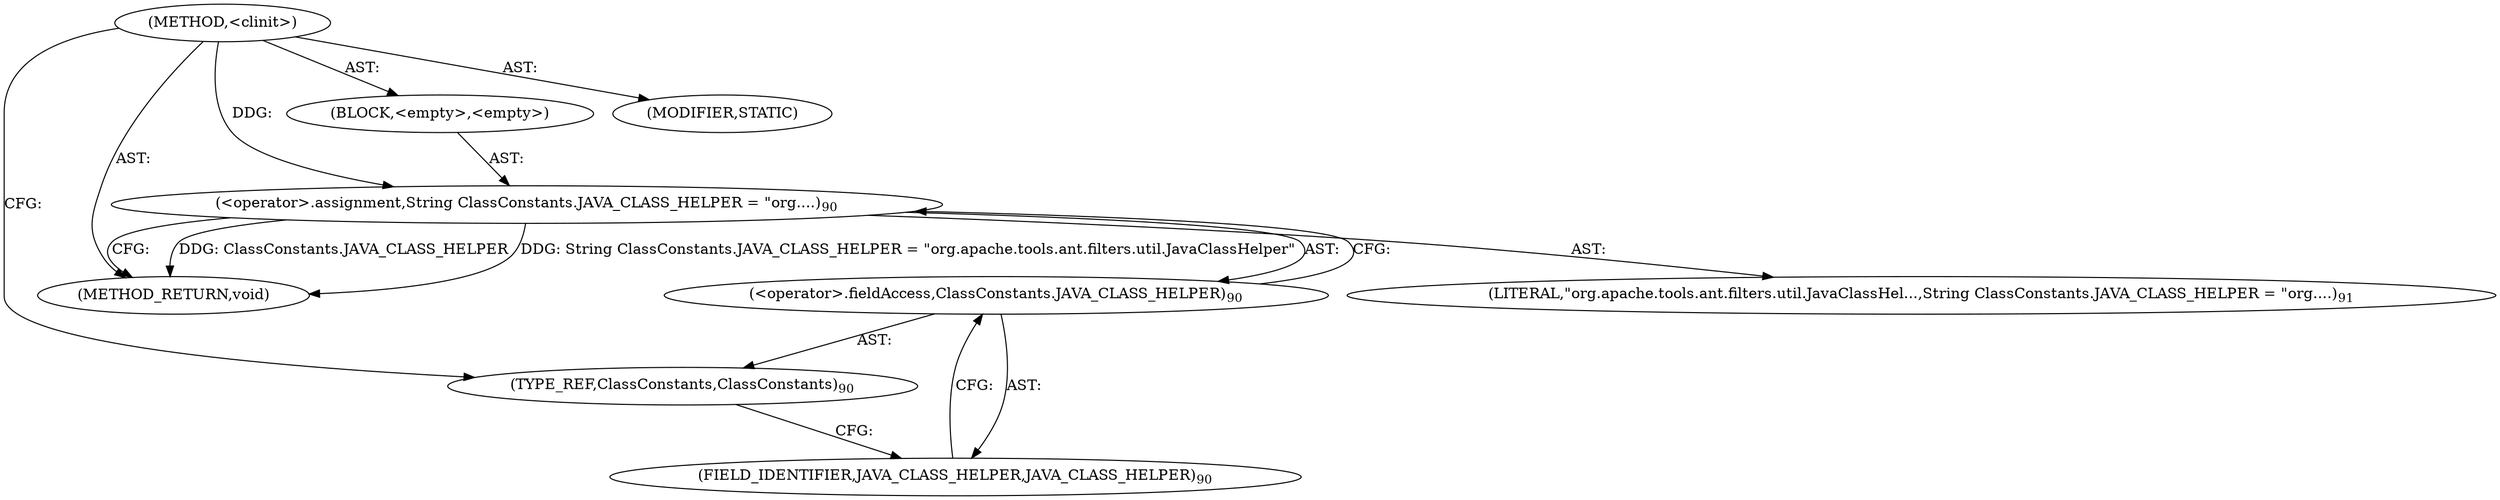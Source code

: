 digraph "&lt;clinit&gt;" {  
"111669149700" [label = <(METHOD,&lt;clinit&gt;)> ]
"25769803799" [label = <(BLOCK,&lt;empty&gt;,&lt;empty&gt;)> ]
"30064771159" [label = <(&lt;operator&gt;.assignment,String ClassConstants.JAVA_CLASS_HELPER = &quot;org....)<SUB>90</SUB>> ]
"30064771160" [label = <(&lt;operator&gt;.fieldAccess,ClassConstants.JAVA_CLASS_HELPER)<SUB>90</SUB>> ]
"180388626434" [label = <(TYPE_REF,ClassConstants,ClassConstants)<SUB>90</SUB>> ]
"55834574862" [label = <(FIELD_IDENTIFIER,JAVA_CLASS_HELPER,JAVA_CLASS_HELPER)<SUB>90</SUB>> ]
"90194313233" [label = <(LITERAL,&quot;org.apache.tools.ant.filters.util.JavaClassHel...,String ClassConstants.JAVA_CLASS_HELPER = &quot;org....)<SUB>91</SUB>> ]
"133143986187" [label = <(MODIFIER,STATIC)> ]
"128849018884" [label = <(METHOD_RETURN,void)> ]
  "111669149700" -> "25769803799"  [ label = "AST: "] 
  "111669149700" -> "133143986187"  [ label = "AST: "] 
  "111669149700" -> "128849018884"  [ label = "AST: "] 
  "25769803799" -> "30064771159"  [ label = "AST: "] 
  "30064771159" -> "30064771160"  [ label = "AST: "] 
  "30064771159" -> "90194313233"  [ label = "AST: "] 
  "30064771160" -> "180388626434"  [ label = "AST: "] 
  "30064771160" -> "55834574862"  [ label = "AST: "] 
  "30064771159" -> "128849018884"  [ label = "CFG: "] 
  "30064771160" -> "30064771159"  [ label = "CFG: "] 
  "180388626434" -> "55834574862"  [ label = "CFG: "] 
  "55834574862" -> "30064771160"  [ label = "CFG: "] 
  "111669149700" -> "180388626434"  [ label = "CFG: "] 
  "30064771159" -> "128849018884"  [ label = "DDG: ClassConstants.JAVA_CLASS_HELPER"] 
  "30064771159" -> "128849018884"  [ label = "DDG: String ClassConstants.JAVA_CLASS_HELPER = &quot;org.apache.tools.ant.filters.util.JavaClassHelper&quot;"] 
  "111669149700" -> "30064771159"  [ label = "DDG: "] 
}
